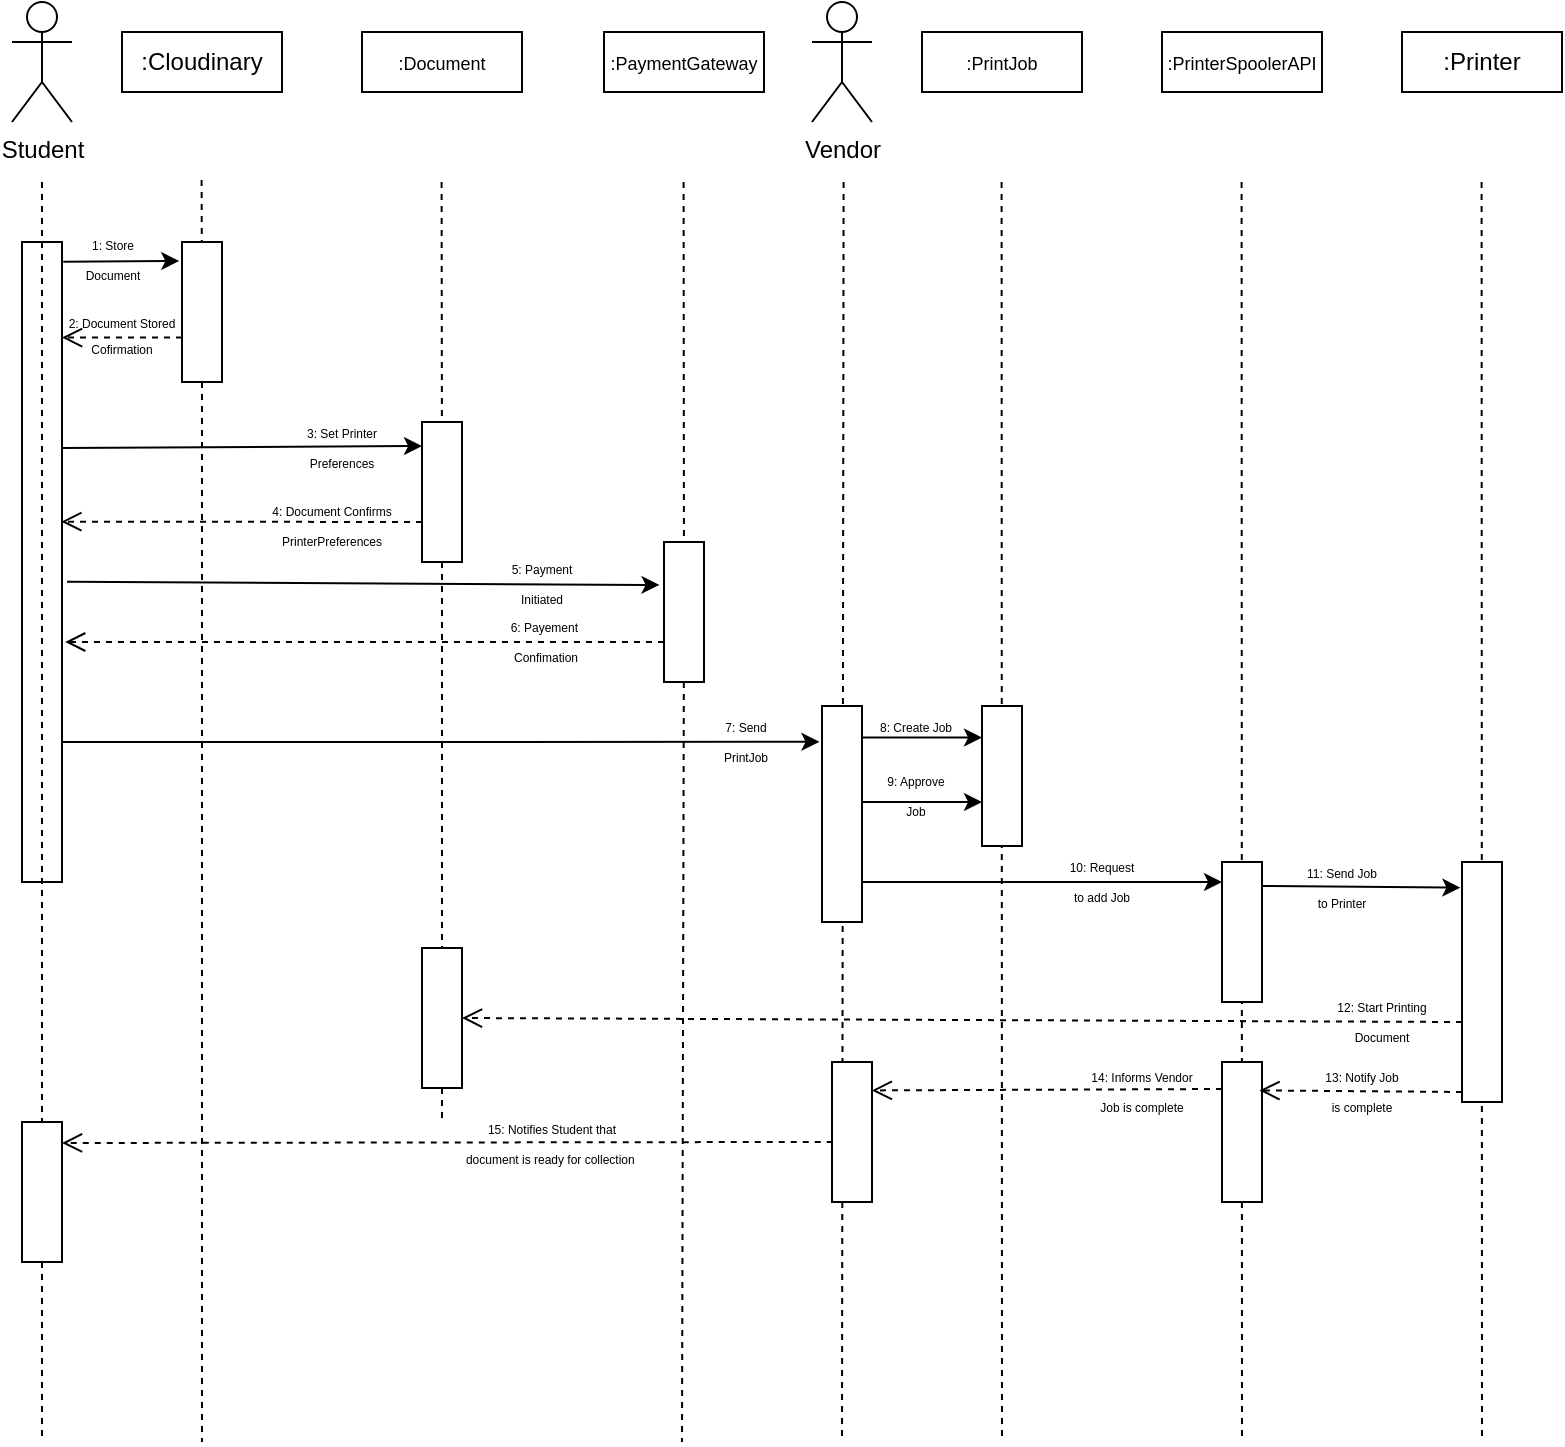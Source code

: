 <mxfile version="24.8.4">
  <diagram name="Page-1" id="De-dLeArJCdhDop-_uYB">
    <mxGraphModel dx="797" dy="351" grid="1" gridSize="10" guides="1" tooltips="1" connect="1" arrows="1" fold="1" page="1" pageScale="1" pageWidth="827" pageHeight="1169" math="0" shadow="0">
      <root>
        <mxCell id="0" />
        <mxCell id="1" parent="0" />
        <mxCell id="WJpGuPypxHFoIizaGQoz-1" value="Student" style="shape=umlActor;verticalLabelPosition=bottom;verticalAlign=top;html=1;outlineConnect=0;" vertex="1" parent="1">
          <mxGeometry x="65" y="120" width="30" height="60" as="geometry" />
        </mxCell>
        <mxCell id="WJpGuPypxHFoIizaGQoz-2" value="Vendor" style="shape=umlActor;verticalLabelPosition=bottom;verticalAlign=top;html=1;outlineConnect=0;" vertex="1" parent="1">
          <mxGeometry x="465" y="120" width="30" height="60" as="geometry" />
        </mxCell>
        <mxCell id="WJpGuPypxHFoIizaGQoz-3" value=":Cloudinary" style="rounded=0;whiteSpace=wrap;html=1;" vertex="1" parent="1">
          <mxGeometry x="120" y="135" width="80" height="30" as="geometry" />
        </mxCell>
        <mxCell id="WJpGuPypxHFoIizaGQoz-4" value="&lt;font style=&quot;font-size: 9px;&quot;&gt;:PaymentGateway&lt;/font&gt;" style="rounded=0;whiteSpace=wrap;html=1;" vertex="1" parent="1">
          <mxGeometry x="361" y="135" width="80" height="30" as="geometry" />
        </mxCell>
        <mxCell id="WJpGuPypxHFoIizaGQoz-5" value="&lt;font style=&quot;font-size: 9px;&quot;&gt;:PrinterSpoolerAPI&lt;/font&gt;" style="rounded=0;whiteSpace=wrap;html=1;" vertex="1" parent="1">
          <mxGeometry x="640" y="135" width="80" height="30" as="geometry" />
        </mxCell>
        <mxCell id="WJpGuPypxHFoIizaGQoz-8" value=":Printer" style="rounded=0;whiteSpace=wrap;html=1;" vertex="1" parent="1">
          <mxGeometry x="760" y="135" width="80" height="30" as="geometry" />
        </mxCell>
        <mxCell id="WJpGuPypxHFoIizaGQoz-10" value="" style="endArrow=none;dashed=1;html=1;rounded=0;" edge="1" parent="1" source="WJpGuPypxHFoIizaGQoz-79">
          <mxGeometry width="50" height="50" relative="1" as="geometry">
            <mxPoint x="80" y="210" as="sourcePoint" />
            <mxPoint x="80" y="840" as="targetPoint" />
          </mxGeometry>
        </mxCell>
        <mxCell id="WJpGuPypxHFoIizaGQoz-12" value="" style="endArrow=none;dashed=1;html=1;rounded=0;" edge="1" parent="1" source="WJpGuPypxHFoIizaGQoz-19">
          <mxGeometry width="50" height="50" relative="1" as="geometry">
            <mxPoint x="159.8" y="209" as="sourcePoint" />
            <mxPoint x="160" y="840" as="targetPoint" />
          </mxGeometry>
        </mxCell>
        <mxCell id="WJpGuPypxHFoIizaGQoz-13" value="" style="endArrow=none;dashed=1;html=1;rounded=0;" edge="1" parent="1" source="WJpGuPypxHFoIizaGQoz-26">
          <mxGeometry width="50" height="50" relative="1" as="geometry">
            <mxPoint x="400.8" y="210" as="sourcePoint" />
            <mxPoint x="400" y="840" as="targetPoint" />
          </mxGeometry>
        </mxCell>
        <mxCell id="WJpGuPypxHFoIizaGQoz-15" value="" style="endArrow=none;dashed=1;html=1;rounded=0;" edge="1" parent="1">
          <mxGeometry width="50" height="50" relative="1" as="geometry">
            <mxPoint x="480.8" y="210" as="sourcePoint" />
            <mxPoint x="480" y="840" as="targetPoint" />
          </mxGeometry>
        </mxCell>
        <mxCell id="WJpGuPypxHFoIizaGQoz-16" value="" style="endArrow=none;dashed=1;html=1;rounded=0;" edge="1" parent="1">
          <mxGeometry width="50" height="50" relative="1" as="geometry">
            <mxPoint x="679.8" y="210" as="sourcePoint" />
            <mxPoint x="680" y="840" as="targetPoint" />
          </mxGeometry>
        </mxCell>
        <mxCell id="WJpGuPypxHFoIizaGQoz-17" value="" style="endArrow=none;dashed=1;html=1;rounded=0;" edge="1" parent="1">
          <mxGeometry width="50" height="50" relative="1" as="geometry">
            <mxPoint x="799.8" y="210" as="sourcePoint" />
            <mxPoint x="800" y="840" as="targetPoint" />
          </mxGeometry>
        </mxCell>
        <mxCell id="WJpGuPypxHFoIizaGQoz-18" value="" style="rounded=0;whiteSpace=wrap;html=1;" vertex="1" parent="1">
          <mxGeometry x="70" y="240" width="20" height="320" as="geometry" />
        </mxCell>
        <mxCell id="WJpGuPypxHFoIizaGQoz-20" value="" style="endArrow=none;dashed=1;html=1;rounded=0;" edge="1" parent="1" target="WJpGuPypxHFoIizaGQoz-19">
          <mxGeometry width="50" height="50" relative="1" as="geometry">
            <mxPoint x="159.8" y="209" as="sourcePoint" />
            <mxPoint x="159.8" y="559" as="targetPoint" />
          </mxGeometry>
        </mxCell>
        <mxCell id="WJpGuPypxHFoIizaGQoz-19" value="" style="rounded=0;whiteSpace=wrap;html=1;" vertex="1" parent="1">
          <mxGeometry x="150" y="240" width="20" height="70" as="geometry" />
        </mxCell>
        <mxCell id="WJpGuPypxHFoIizaGQoz-21" value="" style="endArrow=classic;html=1;rounded=0;exitX=1.031;exitY=0.031;exitDx=0;exitDy=0;exitPerimeter=0;entryX=-0.068;entryY=0.135;entryDx=0;entryDy=0;entryPerimeter=0;" edge="1" parent="1" source="WJpGuPypxHFoIizaGQoz-18" target="WJpGuPypxHFoIizaGQoz-19">
          <mxGeometry width="50" height="50" relative="1" as="geometry">
            <mxPoint x="320" y="240" as="sourcePoint" />
            <mxPoint x="370" y="190" as="targetPoint" />
          </mxGeometry>
        </mxCell>
        <mxCell id="WJpGuPypxHFoIizaGQoz-23" value="&lt;font style=&quot;font-size: 6px;&quot;&gt;1: Store Document&lt;/font&gt;" style="text;html=1;align=center;verticalAlign=middle;whiteSpace=wrap;rounded=0;" vertex="1" parent="1">
          <mxGeometry x="103" y="243" width="25" height="8" as="geometry" />
        </mxCell>
        <mxCell id="WJpGuPypxHFoIizaGQoz-24" value="" style="html=1;verticalAlign=bottom;endArrow=open;dashed=1;endSize=8;curved=0;rounded=0;entryX=1;entryY=0.75;entryDx=0;entryDy=0;exitX=0;exitY=0.75;exitDx=0;exitDy=0;" edge="1" parent="1">
          <mxGeometry x="-1" y="61" relative="1" as="geometry">
            <mxPoint x="150" y="287.8" as="sourcePoint" />
            <mxPoint x="90" y="287.8" as="targetPoint" />
            <mxPoint x="60" y="-52" as="offset" />
          </mxGeometry>
        </mxCell>
        <mxCell id="WJpGuPypxHFoIizaGQoz-25" value="&lt;font style=&quot;text-wrap-mode: nowrap; font-size: 6px;&quot;&gt;2: Document Stored&lt;/font&gt;&lt;div style=&quot;font-size: 11px; text-wrap-mode: nowrap;&quot;&gt;&lt;font style=&quot;font-size: 6px;&quot;&gt;Cofirmation&lt;/font&gt;&lt;/div&gt;" style="text;html=1;align=center;verticalAlign=middle;whiteSpace=wrap;rounded=0;" vertex="1" parent="1">
          <mxGeometry x="90" y="270" width="60" height="30" as="geometry" />
        </mxCell>
        <mxCell id="WJpGuPypxHFoIizaGQoz-27" value="" style="endArrow=none;dashed=1;html=1;rounded=0;" edge="1" parent="1" target="WJpGuPypxHFoIizaGQoz-26">
          <mxGeometry width="50" height="50" relative="1" as="geometry">
            <mxPoint x="400.8" y="210" as="sourcePoint" />
            <mxPoint x="400.8" y="560" as="targetPoint" />
          </mxGeometry>
        </mxCell>
        <mxCell id="WJpGuPypxHFoIizaGQoz-26" value="" style="rounded=0;whiteSpace=wrap;html=1;" vertex="1" parent="1">
          <mxGeometry x="391" y="390" width="20" height="70" as="geometry" />
        </mxCell>
        <mxCell id="WJpGuPypxHFoIizaGQoz-28" value="" style="endArrow=classic;html=1;rounded=0;exitX=1.126;exitY=0.531;exitDx=0;exitDy=0;exitPerimeter=0;entryX=-0.112;entryY=0.307;entryDx=0;entryDy=0;entryPerimeter=0;" edge="1" parent="1" source="WJpGuPypxHFoIizaGQoz-18" target="WJpGuPypxHFoIizaGQoz-26">
          <mxGeometry width="50" height="50" relative="1" as="geometry">
            <mxPoint x="130.5" y="341" as="sourcePoint" />
            <mxPoint x="189.5" y="340" as="targetPoint" />
          </mxGeometry>
        </mxCell>
        <mxCell id="WJpGuPypxHFoIizaGQoz-29" value="&lt;font style=&quot;font-size: 6px;&quot;&gt;5: Payment Initiated&lt;/font&gt;" style="text;html=1;align=center;verticalAlign=middle;whiteSpace=wrap;rounded=0;" vertex="1" parent="1">
          <mxGeometry x="310" y="405" width="40" height="8" as="geometry" />
        </mxCell>
        <mxCell id="WJpGuPypxHFoIizaGQoz-30" value="&lt;span style=&quot;font-size: 6px; text-wrap-mode: nowrap;&quot;&gt;6: Payement&amp;nbsp;&lt;/span&gt;&lt;div&gt;&lt;span style=&quot;font-size: 6px; text-wrap-mode: nowrap;&quot;&gt;Confimation&lt;/span&gt;&lt;/div&gt;" style="text;html=1;align=center;verticalAlign=middle;whiteSpace=wrap;rounded=0;" vertex="1" parent="1">
          <mxGeometry x="302" y="423" width="60" height="30" as="geometry" />
        </mxCell>
        <mxCell id="WJpGuPypxHFoIizaGQoz-31" value="" style="html=1;verticalAlign=bottom;endArrow=open;dashed=1;endSize=8;curved=0;rounded=0;exitX=0;exitY=0.714;exitDx=0;exitDy=0;exitPerimeter=0;entryX=1.079;entryY=0.625;entryDx=0;entryDy=0;entryPerimeter=0;" edge="1" parent="1" source="WJpGuPypxHFoIizaGQoz-26" target="WJpGuPypxHFoIizaGQoz-18">
          <mxGeometry x="-1" y="61" relative="1" as="geometry">
            <mxPoint x="220" y="370" as="sourcePoint" />
            <mxPoint x="100" y="440" as="targetPoint" />
            <mxPoint x="60" y="-52" as="offset" />
          </mxGeometry>
        </mxCell>
        <mxCell id="WJpGuPypxHFoIizaGQoz-33" value="&lt;font style=&quot;font-size: 9px;&quot;&gt;:Document&lt;/font&gt;" style="rounded=0;whiteSpace=wrap;html=1;" vertex="1" parent="1">
          <mxGeometry x="240" y="135" width="80" height="30" as="geometry" />
        </mxCell>
        <mxCell id="WJpGuPypxHFoIizaGQoz-34" value="&lt;font style=&quot;font-size: 9px;&quot;&gt;:PrintJob&lt;/font&gt;" style="rounded=0;whiteSpace=wrap;html=1;" vertex="1" parent="1">
          <mxGeometry x="520" y="135" width="80" height="30" as="geometry" />
        </mxCell>
        <mxCell id="WJpGuPypxHFoIizaGQoz-35" value="" style="endArrow=none;dashed=1;html=1;rounded=0;" edge="1" parent="1" source="WJpGuPypxHFoIizaGQoz-67">
          <mxGeometry width="50" height="50" relative="1" as="geometry">
            <mxPoint x="279.8" y="210" as="sourcePoint" />
            <mxPoint x="280" y="680" as="targetPoint" />
          </mxGeometry>
        </mxCell>
        <mxCell id="WJpGuPypxHFoIizaGQoz-36" value="" style="endArrow=none;dashed=1;html=1;rounded=0;" edge="1" parent="1">
          <mxGeometry width="50" height="50" relative="1" as="geometry">
            <mxPoint x="559.8" y="210" as="sourcePoint" />
            <mxPoint x="560" y="840" as="targetPoint" />
          </mxGeometry>
        </mxCell>
        <mxCell id="WJpGuPypxHFoIizaGQoz-40" value="" style="endArrow=none;dashed=1;html=1;rounded=0;" edge="1" parent="1" target="WJpGuPypxHFoIizaGQoz-39">
          <mxGeometry width="50" height="50" relative="1" as="geometry">
            <mxPoint x="279.8" y="210" as="sourcePoint" />
            <mxPoint x="279.8" y="560" as="targetPoint" />
          </mxGeometry>
        </mxCell>
        <mxCell id="WJpGuPypxHFoIizaGQoz-39" value="" style="rounded=0;whiteSpace=wrap;html=1;" vertex="1" parent="1">
          <mxGeometry x="270" y="330" width="20" height="70" as="geometry" />
        </mxCell>
        <mxCell id="WJpGuPypxHFoIizaGQoz-41" value="" style="endArrow=classic;html=1;rounded=0;exitX=1.021;exitY=0.034;exitDx=0;exitDy=0;exitPerimeter=0;" edge="1" parent="1">
          <mxGeometry width="50" height="50" relative="1" as="geometry">
            <mxPoint x="90" y="343" as="sourcePoint" />
            <mxPoint x="270" y="342" as="targetPoint" />
          </mxGeometry>
        </mxCell>
        <mxCell id="WJpGuPypxHFoIizaGQoz-42" value="" style="html=1;verticalAlign=bottom;endArrow=open;dashed=1;endSize=8;curved=0;rounded=0;entryX=0.983;entryY=0.437;entryDx=0;entryDy=0;exitX=0;exitY=0.714;exitDx=0;exitDy=0;exitPerimeter=0;entryPerimeter=0;" edge="1" parent="1" source="WJpGuPypxHFoIizaGQoz-39" target="WJpGuPypxHFoIizaGQoz-18">
          <mxGeometry x="-1" y="61" relative="1" as="geometry">
            <mxPoint x="401" y="450" as="sourcePoint" />
            <mxPoint x="103" y="449" as="targetPoint" />
            <mxPoint x="60" y="-52" as="offset" />
          </mxGeometry>
        </mxCell>
        <mxCell id="WJpGuPypxHFoIizaGQoz-43" value="&lt;font style=&quot;font-size: 6px;&quot;&gt;3: Set Printer Preferences&lt;/font&gt;" style="text;html=1;align=center;verticalAlign=middle;whiteSpace=wrap;rounded=0;" vertex="1" parent="1">
          <mxGeometry x="210" y="337" width="40" height="8" as="geometry" />
        </mxCell>
        <mxCell id="WJpGuPypxHFoIizaGQoz-44" value="&lt;font style=&quot;font-size: 6px;&quot;&gt;4: Document Confirms PrinterPreferences&lt;/font&gt;" style="text;html=1;align=center;verticalAlign=middle;whiteSpace=wrap;rounded=0;" vertex="1" parent="1">
          <mxGeometry x="190" y="376" width="70" height="8" as="geometry" />
        </mxCell>
        <mxCell id="WJpGuPypxHFoIizaGQoz-47" value="" style="rounded=0;whiteSpace=wrap;html=1;" vertex="1" parent="1">
          <mxGeometry x="470" y="472" width="20" height="108" as="geometry" />
        </mxCell>
        <mxCell id="WJpGuPypxHFoIizaGQoz-48" value="" style="endArrow=classic;html=1;rounded=0;exitX=1.11;exitY=0.298;exitDx=0;exitDy=0;exitPerimeter=0;entryX=-0.064;entryY=0.166;entryDx=0;entryDy=0;entryPerimeter=0;" edge="1" parent="1" target="WJpGuPypxHFoIizaGQoz-47">
          <mxGeometry width="50" height="50" relative="1" as="geometry">
            <mxPoint x="90" y="490" as="sourcePoint" />
            <mxPoint x="387" y="491" as="targetPoint" />
          </mxGeometry>
        </mxCell>
        <mxCell id="WJpGuPypxHFoIizaGQoz-50" value="&lt;font style=&quot;font-size: 6px;&quot;&gt;7: Send PrintJob&lt;/font&gt;" style="text;html=1;align=center;verticalAlign=middle;whiteSpace=wrap;rounded=0;" vertex="1" parent="1">
          <mxGeometry x="412" y="484" width="40" height="8" as="geometry" />
        </mxCell>
        <mxCell id="WJpGuPypxHFoIizaGQoz-51" value="" style="rounded=0;whiteSpace=wrap;html=1;" vertex="1" parent="1">
          <mxGeometry x="550" y="472" width="20" height="70" as="geometry" />
        </mxCell>
        <mxCell id="WJpGuPypxHFoIizaGQoz-52" value="" style="endArrow=classic;html=1;rounded=0;exitX=0.932;exitY=0.016;exitDx=0;exitDy=0;exitPerimeter=0;entryX=-0.068;entryY=0.135;entryDx=0;entryDy=0;entryPerimeter=0;" edge="1" parent="1">
          <mxGeometry width="50" height="50" relative="1" as="geometry">
            <mxPoint x="490" y="487.8" as="sourcePoint" />
            <mxPoint x="550" y="487.8" as="targetPoint" />
          </mxGeometry>
        </mxCell>
        <mxCell id="WJpGuPypxHFoIizaGQoz-53" value="&lt;font style=&quot;font-size: 6px;&quot;&gt;8: Create Job&lt;/font&gt;" style="text;html=1;align=center;verticalAlign=middle;whiteSpace=wrap;rounded=0;" vertex="1" parent="1">
          <mxGeometry x="497" y="477" width="40" height="8" as="geometry" />
        </mxCell>
        <mxCell id="WJpGuPypxHFoIizaGQoz-57" value="" style="endArrow=classic;html=1;rounded=0;exitX=0.932;exitY=0.016;exitDx=0;exitDy=0;exitPerimeter=0;entryX=-0.068;entryY=0.135;entryDx=0;entryDy=0;entryPerimeter=0;" edge="1" parent="1">
          <mxGeometry width="50" height="50" relative="1" as="geometry">
            <mxPoint x="490" y="520" as="sourcePoint" />
            <mxPoint x="550" y="520" as="targetPoint" />
          </mxGeometry>
        </mxCell>
        <mxCell id="WJpGuPypxHFoIizaGQoz-58" value="&lt;font style=&quot;font-size: 6px;&quot;&gt;9: Approve Job&lt;/font&gt;" style="text;html=1;align=center;verticalAlign=middle;whiteSpace=wrap;rounded=0;" vertex="1" parent="1">
          <mxGeometry x="497" y="511" width="40" height="8" as="geometry" />
        </mxCell>
        <mxCell id="WJpGuPypxHFoIizaGQoz-61" value="" style="rounded=0;whiteSpace=wrap;html=1;" vertex="1" parent="1">
          <mxGeometry x="670" y="550" width="20" height="70" as="geometry" />
        </mxCell>
        <mxCell id="WJpGuPypxHFoIizaGQoz-62" value="" style="endArrow=classic;html=1;rounded=0;exitX=0.932;exitY=0.016;exitDx=0;exitDy=0;exitPerimeter=0;entryX=0;entryY=0.143;entryDx=0;entryDy=0;entryPerimeter=0;" edge="1" parent="1" target="WJpGuPypxHFoIizaGQoz-61">
          <mxGeometry width="50" height="50" relative="1" as="geometry">
            <mxPoint x="490" y="560" as="sourcePoint" />
            <mxPoint x="550" y="560" as="targetPoint" />
          </mxGeometry>
        </mxCell>
        <mxCell id="WJpGuPypxHFoIizaGQoz-63" value="&lt;font style=&quot;font-size: 6px;&quot;&gt;10: Request to add Job&lt;/font&gt;" style="text;html=1;align=center;verticalAlign=middle;whiteSpace=wrap;rounded=0;" vertex="1" parent="1">
          <mxGeometry x="590" y="554" width="40" height="8" as="geometry" />
        </mxCell>
        <mxCell id="WJpGuPypxHFoIizaGQoz-64" value="" style="rounded=0;whiteSpace=wrap;html=1;" vertex="1" parent="1">
          <mxGeometry x="790" y="550" width="20" height="120" as="geometry" />
        </mxCell>
        <mxCell id="WJpGuPypxHFoIizaGQoz-65" value="" style="endArrow=classic;html=1;rounded=0;exitX=0.932;exitY=0.016;exitDx=0;exitDy=0;exitPerimeter=0;entryX=-0.04;entryY=0.107;entryDx=0;entryDy=0;entryPerimeter=0;" edge="1" parent="1" target="WJpGuPypxHFoIizaGQoz-64">
          <mxGeometry width="50" height="50" relative="1" as="geometry">
            <mxPoint x="690" y="562" as="sourcePoint" />
            <mxPoint x="790" y="560" as="targetPoint" />
          </mxGeometry>
        </mxCell>
        <mxCell id="WJpGuPypxHFoIizaGQoz-66" value="&lt;font style=&quot;font-size: 6px;&quot;&gt;11: Send Job to Printer&lt;/font&gt;" style="text;html=1;align=center;verticalAlign=middle;whiteSpace=wrap;rounded=0;" vertex="1" parent="1">
          <mxGeometry x="710" y="557" width="40" height="8" as="geometry" />
        </mxCell>
        <mxCell id="WJpGuPypxHFoIizaGQoz-68" value="" style="endArrow=none;dashed=1;html=1;rounded=0;" edge="1" parent="1" source="WJpGuPypxHFoIizaGQoz-39" target="WJpGuPypxHFoIizaGQoz-67">
          <mxGeometry width="50" height="50" relative="1" as="geometry">
            <mxPoint x="280" y="400" as="sourcePoint" />
            <mxPoint x="280" y="840" as="targetPoint" />
          </mxGeometry>
        </mxCell>
        <mxCell id="WJpGuPypxHFoIizaGQoz-67" value="" style="rounded=0;whiteSpace=wrap;html=1;" vertex="1" parent="1">
          <mxGeometry x="270" y="593" width="20" height="70" as="geometry" />
        </mxCell>
        <mxCell id="WJpGuPypxHFoIizaGQoz-69" value="" style="html=1;verticalAlign=bottom;endArrow=open;dashed=1;endSize=8;curved=0;rounded=0;entryX=1;entryY=0.5;entryDx=0;entryDy=0;exitX=0;exitY=0.714;exitDx=0;exitDy=0;exitPerimeter=0;" edge="1" parent="1" target="WJpGuPypxHFoIizaGQoz-67">
          <mxGeometry x="-1" y="61" relative="1" as="geometry">
            <mxPoint x="790" y="630" as="sourcePoint" />
            <mxPoint x="491" y="631" as="targetPoint" />
            <mxPoint x="60" y="-52" as="offset" />
          </mxGeometry>
        </mxCell>
        <mxCell id="WJpGuPypxHFoIizaGQoz-70" value="&lt;font style=&quot;font-size: 6px;&quot;&gt;12: Start Printing Document&lt;/font&gt;" style="text;html=1;align=center;verticalAlign=middle;whiteSpace=wrap;rounded=0;" vertex="1" parent="1">
          <mxGeometry x="720" y="624" width="60" height="8" as="geometry" />
        </mxCell>
        <mxCell id="WJpGuPypxHFoIizaGQoz-72" value="" style="rounded=0;whiteSpace=wrap;html=1;" vertex="1" parent="1">
          <mxGeometry x="670" y="650" width="20" height="70" as="geometry" />
        </mxCell>
        <mxCell id="WJpGuPypxHFoIizaGQoz-73" value="" style="html=1;verticalAlign=bottom;endArrow=open;dashed=1;endSize=8;curved=0;rounded=0;exitX=0;exitY=0.714;exitDx=0;exitDy=0;exitPerimeter=0;entryX=0.936;entryY=0.203;entryDx=0;entryDy=0;entryPerimeter=0;" edge="1" parent="1" target="WJpGuPypxHFoIizaGQoz-72">
          <mxGeometry x="-1" y="61" relative="1" as="geometry">
            <mxPoint x="790" y="665" as="sourcePoint" />
            <mxPoint x="690" y="662" as="targetPoint" />
            <mxPoint x="60" y="-52" as="offset" />
          </mxGeometry>
        </mxCell>
        <mxCell id="WJpGuPypxHFoIizaGQoz-74" value="&lt;font style=&quot;font-size: 6px;&quot;&gt;13: Notify Job is complete&lt;/font&gt;" style="text;html=1;align=center;verticalAlign=middle;whiteSpace=wrap;rounded=0;" vertex="1" parent="1">
          <mxGeometry x="720" y="659" width="40" height="8" as="geometry" />
        </mxCell>
        <mxCell id="WJpGuPypxHFoIizaGQoz-75" value="" style="rounded=0;whiteSpace=wrap;html=1;" vertex="1" parent="1">
          <mxGeometry x="475" y="650" width="20" height="70" as="geometry" />
        </mxCell>
        <mxCell id="WJpGuPypxHFoIizaGQoz-76" value="" style="html=1;verticalAlign=bottom;endArrow=open;dashed=1;endSize=8;curved=0;rounded=0;exitX=0;exitY=0.714;exitDx=0;exitDy=0;exitPerimeter=0;entryX=0.995;entryY=0.203;entryDx=0;entryDy=0;entryPerimeter=0;" edge="1" parent="1" target="WJpGuPypxHFoIizaGQoz-75">
          <mxGeometry x="-1" y="61" relative="1" as="geometry">
            <mxPoint x="670" y="663.5" as="sourcePoint" />
            <mxPoint x="569" y="662.5" as="targetPoint" />
            <mxPoint x="60" y="-52" as="offset" />
          </mxGeometry>
        </mxCell>
        <mxCell id="WJpGuPypxHFoIizaGQoz-78" value="&lt;font style=&quot;font-size: 6px;&quot;&gt;14: Informs Vendor Job is complete&lt;/font&gt;" style="text;html=1;align=center;verticalAlign=middle;whiteSpace=wrap;rounded=0;" vertex="1" parent="1">
          <mxGeometry x="600" y="659" width="60" height="8" as="geometry" />
        </mxCell>
        <mxCell id="WJpGuPypxHFoIizaGQoz-80" value="" style="endArrow=none;dashed=1;html=1;rounded=0;" edge="1" parent="1" target="WJpGuPypxHFoIizaGQoz-79">
          <mxGeometry width="50" height="50" relative="1" as="geometry">
            <mxPoint x="80" y="210" as="sourcePoint" />
            <mxPoint x="80" y="840" as="targetPoint" />
          </mxGeometry>
        </mxCell>
        <mxCell id="WJpGuPypxHFoIizaGQoz-79" value="" style="rounded=0;whiteSpace=wrap;html=1;" vertex="1" parent="1">
          <mxGeometry x="70" y="680" width="20" height="70" as="geometry" />
        </mxCell>
        <mxCell id="WJpGuPypxHFoIizaGQoz-81" value="" style="html=1;verticalAlign=bottom;endArrow=open;dashed=1;endSize=8;curved=0;rounded=0;exitX=0.019;exitY=0.571;exitDx=0;exitDy=0;exitPerimeter=0;entryX=0.995;entryY=0.203;entryDx=0;entryDy=0;entryPerimeter=0;" edge="1" parent="1" source="WJpGuPypxHFoIizaGQoz-75">
          <mxGeometry x="-1" y="61" relative="1" as="geometry">
            <mxPoint x="265" y="690" as="sourcePoint" />
            <mxPoint x="90" y="690.5" as="targetPoint" />
            <mxPoint x="60" y="-52" as="offset" />
          </mxGeometry>
        </mxCell>
        <mxCell id="WJpGuPypxHFoIizaGQoz-82" value="&lt;font style=&quot;font-size: 6px;&quot;&gt;15: Notifies Student that document is ready for collection&amp;nbsp;&lt;/font&gt;" style="text;html=1;align=center;verticalAlign=middle;whiteSpace=wrap;rounded=0;" vertex="1" parent="1">
          <mxGeometry x="290" y="685" width="90" height="8" as="geometry" />
        </mxCell>
      </root>
    </mxGraphModel>
  </diagram>
</mxfile>

